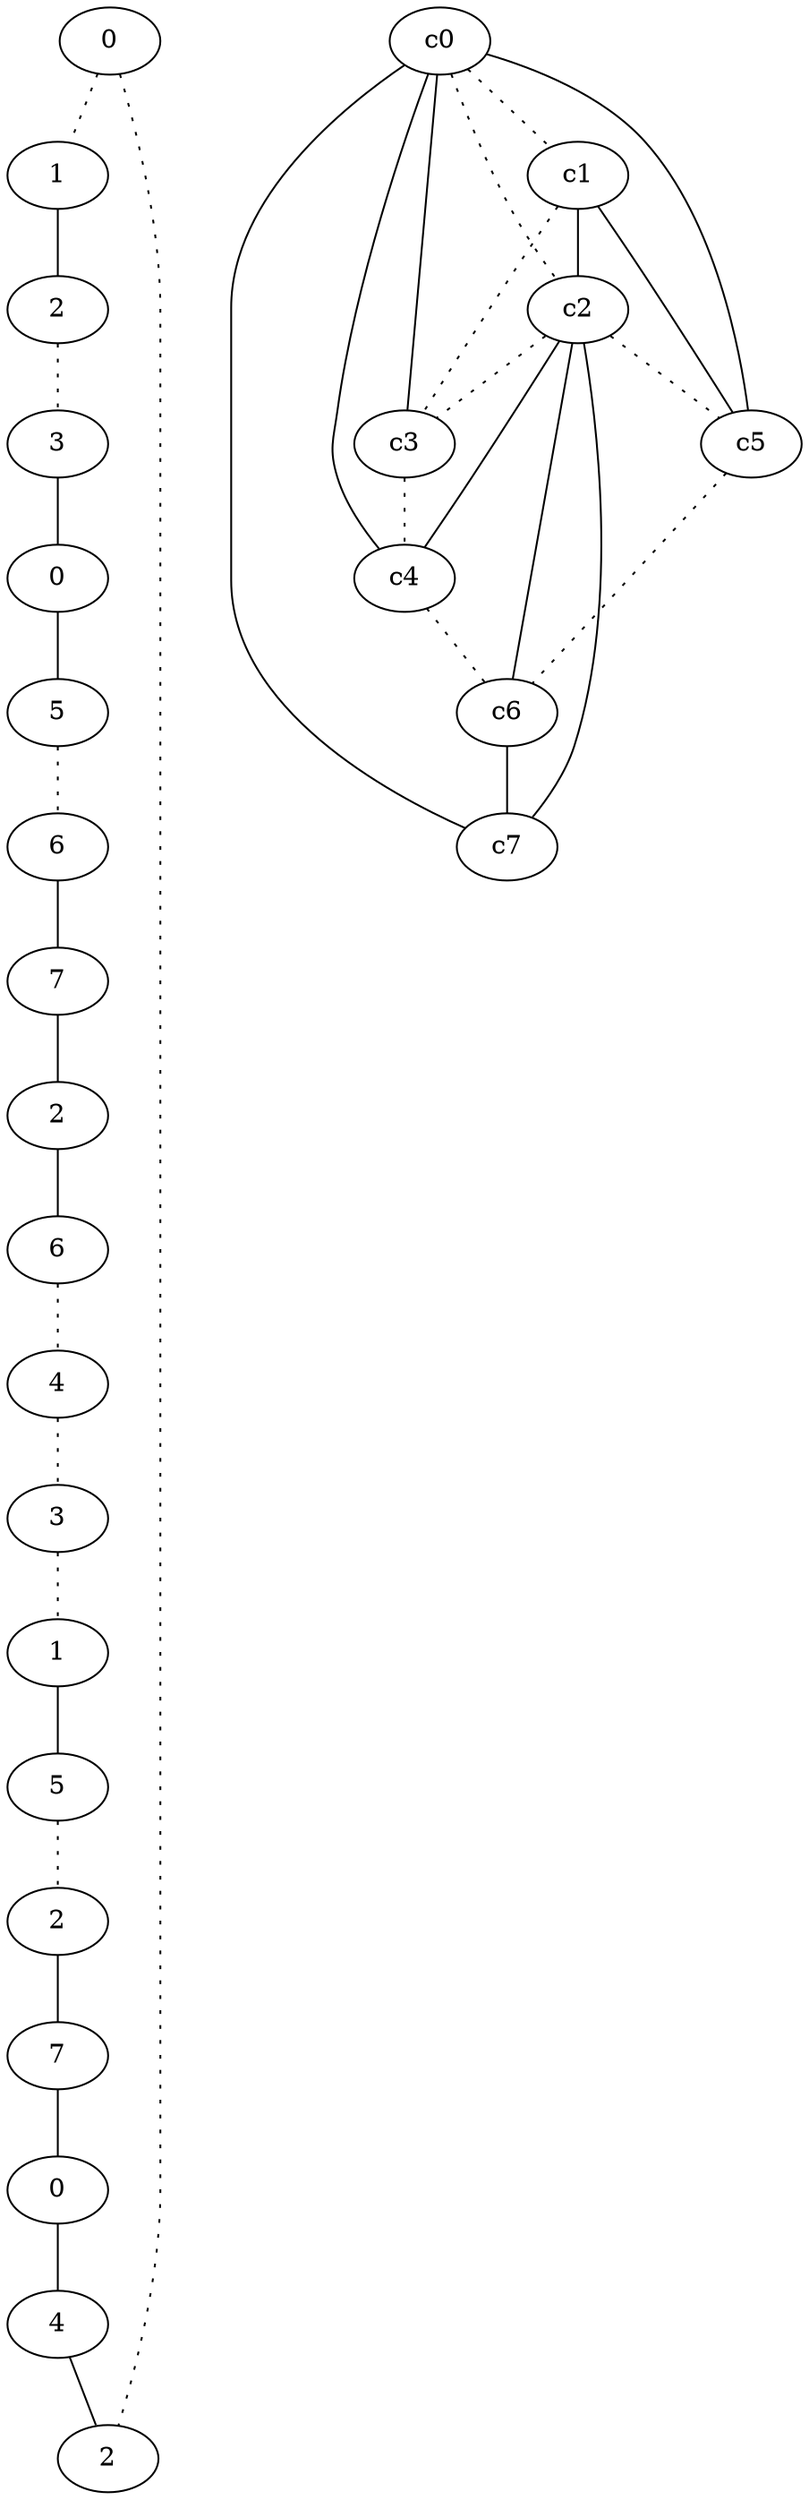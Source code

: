graph {
a0[label=0];
a1[label=1];
a2[label=2];
a3[label=3];
a4[label=0];
a5[label=5];
a6[label=6];
a7[label=7];
a8[label=2];
a9[label=6];
a10[label=4];
a11[label=3];
a12[label=1];
a13[label=5];
a14[label=2];
a15[label=7];
a16[label=0];
a17[label=4];
a18[label=2];
a0 -- a1 [style=dotted];
a0 -- a18 [style=dotted];
a1 -- a2;
a2 -- a3 [style=dotted];
a3 -- a4;
a4 -- a5;
a5 -- a6 [style=dotted];
a6 -- a7;
a7 -- a8;
a8 -- a9;
a9 -- a10 [style=dotted];
a10 -- a11 [style=dotted];
a11 -- a12 [style=dotted];
a12 -- a13;
a13 -- a14 [style=dotted];
a14 -- a15;
a15 -- a16;
a16 -- a17;
a17 -- a18;
c0 -- c1 [style=dotted];
c0 -- c2 [style=dotted];
c0 -- c3;
c0 -- c4;
c0 -- c5;
c0 -- c7;
c1 -- c2;
c1 -- c3 [style=dotted];
c1 -- c5;
c2 -- c3 [style=dotted];
c2 -- c4;
c2 -- c5 [style=dotted];
c2 -- c6;
c2 -- c7;
c3 -- c4 [style=dotted];
c4 -- c6 [style=dotted];
c5 -- c6 [style=dotted];
c6 -- c7;
}
